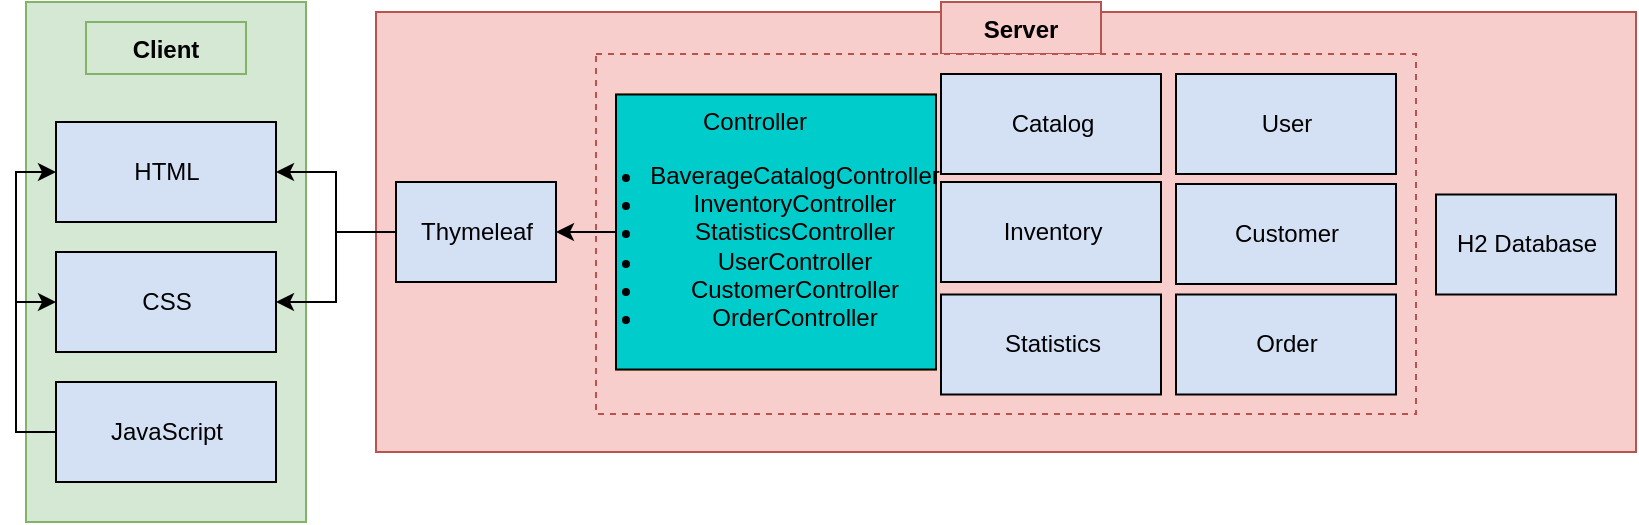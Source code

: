 <mxfile version="20.5.3" type="github">
  <diagram id="ErlZvlngU5s91LJyxbeT" name="Seite-1">
    <mxGraphModel dx="1006" dy="677" grid="1" gridSize="10" guides="1" tooltips="1" connect="1" arrows="1" fold="1" page="1" pageScale="1" pageWidth="827" pageHeight="1169" math="0" shadow="0">
      <root>
        <mxCell id="0" />
        <mxCell id="1" parent="0" />
        <mxCell id="MXPHRjHXs6ulPB_KCqQz-1" value="" style="verticalLabelPosition=bottom;verticalAlign=top;html=1;shape=mxgraph.basic.rect;fillColor2=none;strokeWidth=1;size=20;indent=5;fillColor=#d5e8d4;strokeColor=#82b366;" parent="1" vertex="1">
          <mxGeometry x="15" y="140" width="140" height="260" as="geometry" />
        </mxCell>
        <mxCell id="MXPHRjHXs6ulPB_KCqQz-3" value="Client" style="text;align=center;fontStyle=1;verticalAlign=middle;spacingLeft=3;spacingRight=3;strokeColor=#82b366;rotatable=0;points=[[0,0.5],[1,0.5]];portConstraint=eastwest;fillColor=#d5e8d4;" parent="1" vertex="1">
          <mxGeometry x="45" y="150" width="80" height="26" as="geometry" />
        </mxCell>
        <mxCell id="MXPHRjHXs6ulPB_KCqQz-4" value="CSS" style="html=1;fillColor=#D4E1F5;" parent="1" vertex="1">
          <mxGeometry x="30" y="265" width="110" height="50" as="geometry" />
        </mxCell>
        <mxCell id="MXPHRjHXs6ulPB_KCqQz-5" value="HTML" style="html=1;fillColor=#D4E1F5;" parent="1" vertex="1">
          <mxGeometry x="30" y="200" width="110" height="50" as="geometry" />
        </mxCell>
        <mxCell id="r93GLIMq4q0C2xg-Hqf_-5" style="edgeStyle=orthogonalEdgeStyle;rounded=0;orthogonalLoop=1;jettySize=auto;html=1;exitX=0;exitY=0.5;exitDx=0;exitDy=0;entryX=0;entryY=0.5;entryDx=0;entryDy=0;" parent="1" source="MXPHRjHXs6ulPB_KCqQz-6" target="MXPHRjHXs6ulPB_KCqQz-4" edge="1">
          <mxGeometry relative="1" as="geometry" />
        </mxCell>
        <mxCell id="r93GLIMq4q0C2xg-Hqf_-6" style="edgeStyle=orthogonalEdgeStyle;rounded=0;orthogonalLoop=1;jettySize=auto;html=1;exitX=0;exitY=0.5;exitDx=0;exitDy=0;entryX=0;entryY=0.5;entryDx=0;entryDy=0;" parent="1" source="MXPHRjHXs6ulPB_KCqQz-6" target="MXPHRjHXs6ulPB_KCqQz-5" edge="1">
          <mxGeometry relative="1" as="geometry" />
        </mxCell>
        <mxCell id="MXPHRjHXs6ulPB_KCqQz-6" value="JavaScript" style="html=1;fillColor=#D4E1F5;" parent="1" vertex="1">
          <mxGeometry x="30" y="330" width="110" height="50" as="geometry" />
        </mxCell>
        <mxCell id="MXPHRjHXs6ulPB_KCqQz-10" value="" style="verticalLabelPosition=bottom;verticalAlign=top;html=1;shape=mxgraph.basic.rect;fillColor2=none;strokeWidth=1;size=20;indent=5;fillColor=#f8cecc;strokeColor=#b85450;" parent="1" vertex="1">
          <mxGeometry x="190" y="145" width="630" height="220" as="geometry" />
        </mxCell>
        <mxCell id="r93GLIMq4q0C2xg-Hqf_-1" value="Server" style="text;align=center;fontStyle=1;verticalAlign=middle;spacingLeft=3;spacingRight=3;strokeColor=#b85450;rotatable=0;points=[[0,0.5],[1,0.5]];portConstraint=eastwest;fillColor=#f8cecc;" parent="1" vertex="1">
          <mxGeometry x="472.5" y="140" width="80" height="26" as="geometry" />
        </mxCell>
        <mxCell id="r93GLIMq4q0C2xg-Hqf_-3" style="edgeStyle=orthogonalEdgeStyle;rounded=0;orthogonalLoop=1;jettySize=auto;html=1;exitX=0;exitY=0.5;exitDx=0;exitDy=0;entryX=1;entryY=0.5;entryDx=0;entryDy=0;" parent="1" source="r93GLIMq4q0C2xg-Hqf_-2" target="MXPHRjHXs6ulPB_KCqQz-5" edge="1">
          <mxGeometry relative="1" as="geometry" />
        </mxCell>
        <mxCell id="r93GLIMq4q0C2xg-Hqf_-4" style="edgeStyle=orthogonalEdgeStyle;rounded=0;orthogonalLoop=1;jettySize=auto;html=1;entryX=1;entryY=0.5;entryDx=0;entryDy=0;" parent="1" source="r93GLIMq4q0C2xg-Hqf_-2" target="MXPHRjHXs6ulPB_KCqQz-4" edge="1">
          <mxGeometry relative="1" as="geometry" />
        </mxCell>
        <mxCell id="r93GLIMq4q0C2xg-Hqf_-2" value="Thymeleaf" style="html=1;fillColor=#D4E1F5;" parent="1" vertex="1">
          <mxGeometry x="200" y="230" width="80" height="50" as="geometry" />
        </mxCell>
        <mxCell id="r93GLIMq4q0C2xg-Hqf_-7" value="" style="verticalLabelPosition=bottom;verticalAlign=top;html=1;shape=mxgraph.basic.rect;fillColor2=none;strokeWidth=1;size=20;indent=5;fillColor=#f8cecc;dashed=1;strokeColor=#b85450;" parent="1" vertex="1">
          <mxGeometry x="300" y="166" width="410" height="180" as="geometry" />
        </mxCell>
        <mxCell id="r93GLIMq4q0C2xg-Hqf_-9" style="edgeStyle=orthogonalEdgeStyle;rounded=0;orthogonalLoop=1;jettySize=auto;html=1;entryX=1;entryY=0.5;entryDx=0;entryDy=0;" parent="1" source="r93GLIMq4q0C2xg-Hqf_-8" target="r93GLIMq4q0C2xg-Hqf_-2" edge="1">
          <mxGeometry relative="1" as="geometry" />
        </mxCell>
        <mxCell id="r93GLIMq4q0C2xg-Hqf_-12" value="Catalog" style="html=1;fillColor=#D4E1F5;" parent="1" vertex="1">
          <mxGeometry x="472.5" y="176" width="110" height="50" as="geometry" />
        </mxCell>
        <mxCell id="r93GLIMq4q0C2xg-Hqf_-13" value="Order" style="html=1;fillColor=#D4E1F5;" parent="1" vertex="1">
          <mxGeometry x="590" y="286.25" width="110" height="50" as="geometry" />
        </mxCell>
        <mxCell id="r93GLIMq4q0C2xg-Hqf_-14" value="Statistics" style="html=1;fillColor=#D4E1F5;" parent="1" vertex="1">
          <mxGeometry x="472.5" y="286.25" width="110" height="50" as="geometry" />
        </mxCell>
        <mxCell id="r93GLIMq4q0C2xg-Hqf_-15" value="User" style="html=1;fillColor=#D4E1F5;" parent="1" vertex="1">
          <mxGeometry x="590" y="176" width="110" height="50" as="geometry" />
        </mxCell>
        <mxCell id="r93GLIMq4q0C2xg-Hqf_-16" value="Customer" style="html=1;fillColor=#D4E1F5;" parent="1" vertex="1">
          <mxGeometry x="590" y="231" width="110" height="50" as="geometry" />
        </mxCell>
        <mxCell id="r93GLIMq4q0C2xg-Hqf_-17" value="Inventory" style="html=1;fillColor=#D4E1F5;" parent="1" vertex="1">
          <mxGeometry x="472.5" y="230" width="110" height="50" as="geometry" />
        </mxCell>
        <mxCell id="r93GLIMq4q0C2xg-Hqf_-18" value="" style="group;fillColor=#ffe6cc;strokeColor=#d79b00;" parent="1" vertex="1" connectable="0">
          <mxGeometry x="310" y="186.25" width="160" height="137.5" as="geometry" />
        </mxCell>
        <mxCell id="r93GLIMq4q0C2xg-Hqf_-8" value="" style="verticalLabelPosition=bottom;verticalAlign=top;html=1;shape=mxgraph.basic.rect;fillColor2=none;strokeWidth=1;size=20;indent=5;fillColor=#00CCCC;" parent="r93GLIMq4q0C2xg-Hqf_-18" vertex="1">
          <mxGeometry width="160" height="137.5" as="geometry" />
        </mxCell>
        <mxCell id="r93GLIMq4q0C2xg-Hqf_-10" value="Controller&lt;br&gt;&lt;ul&gt;&lt;li&gt;BaverageCatalogController&lt;/li&gt;&lt;li&gt;InventoryController&lt;/li&gt;&lt;li&gt;StatisticsController&lt;/li&gt;&lt;li&gt;UserController&lt;/li&gt;&lt;li&gt;CustomerController&lt;/li&gt;&lt;li&gt;OrderController&lt;/li&gt;&lt;/ul&gt;" style="text;html=1;strokeColor=none;fillColor=none;align=center;verticalAlign=middle;whiteSpace=wrap;rounded=0;" parent="r93GLIMq4q0C2xg-Hqf_-18" vertex="1">
          <mxGeometry y="3.75" width="138.667" height="130" as="geometry" />
        </mxCell>
        <mxCell id="r93GLIMq4q0C2xg-Hqf_-20" value="H2 Database" style="html=1;fillColor=#D4E1F5;" parent="1" vertex="1">
          <mxGeometry x="720" y="236.25" width="90" height="50" as="geometry" />
        </mxCell>
      </root>
    </mxGraphModel>
  </diagram>
</mxfile>
